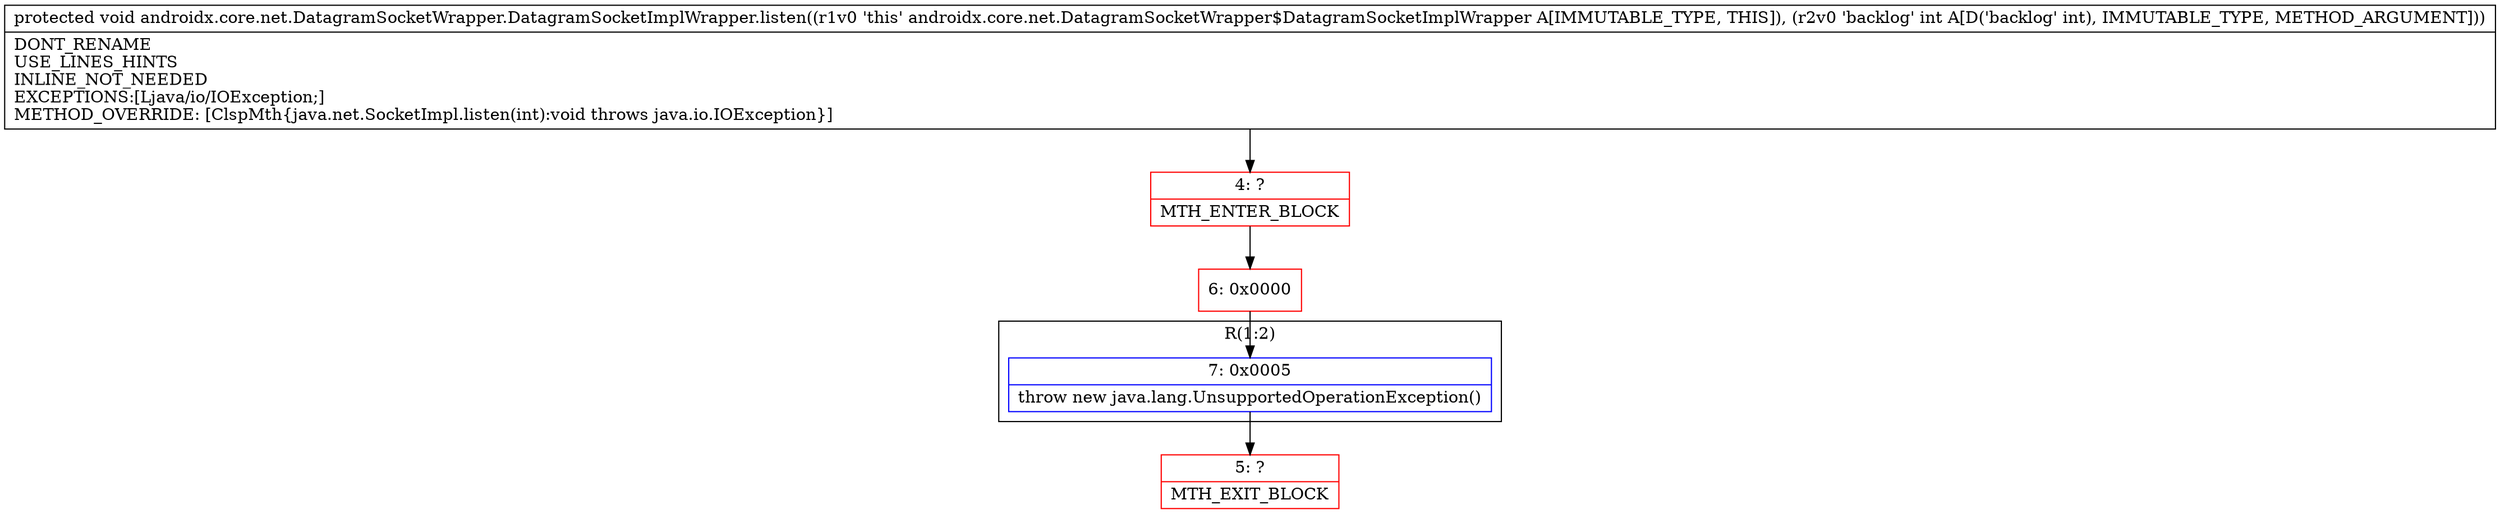 digraph "CFG forandroidx.core.net.DatagramSocketWrapper.DatagramSocketImplWrapper.listen(I)V" {
subgraph cluster_Region_1549782721 {
label = "R(1:2)";
node [shape=record,color=blue];
Node_7 [shape=record,label="{7\:\ 0x0005|throw new java.lang.UnsupportedOperationException()\l}"];
}
Node_4 [shape=record,color=red,label="{4\:\ ?|MTH_ENTER_BLOCK\l}"];
Node_6 [shape=record,color=red,label="{6\:\ 0x0000}"];
Node_5 [shape=record,color=red,label="{5\:\ ?|MTH_EXIT_BLOCK\l}"];
MethodNode[shape=record,label="{protected void androidx.core.net.DatagramSocketWrapper.DatagramSocketImplWrapper.listen((r1v0 'this' androidx.core.net.DatagramSocketWrapper$DatagramSocketImplWrapper A[IMMUTABLE_TYPE, THIS]), (r2v0 'backlog' int A[D('backlog' int), IMMUTABLE_TYPE, METHOD_ARGUMENT]))  | DONT_RENAME\lUSE_LINES_HINTS\lINLINE_NOT_NEEDED\lEXCEPTIONS:[Ljava\/io\/IOException;]\lMETHOD_OVERRIDE: [ClspMth\{java.net.SocketImpl.listen(int):void throws java.io.IOException\}]\l}"];
MethodNode -> Node_4;Node_7 -> Node_5;
Node_4 -> Node_6;
Node_6 -> Node_7;
}

